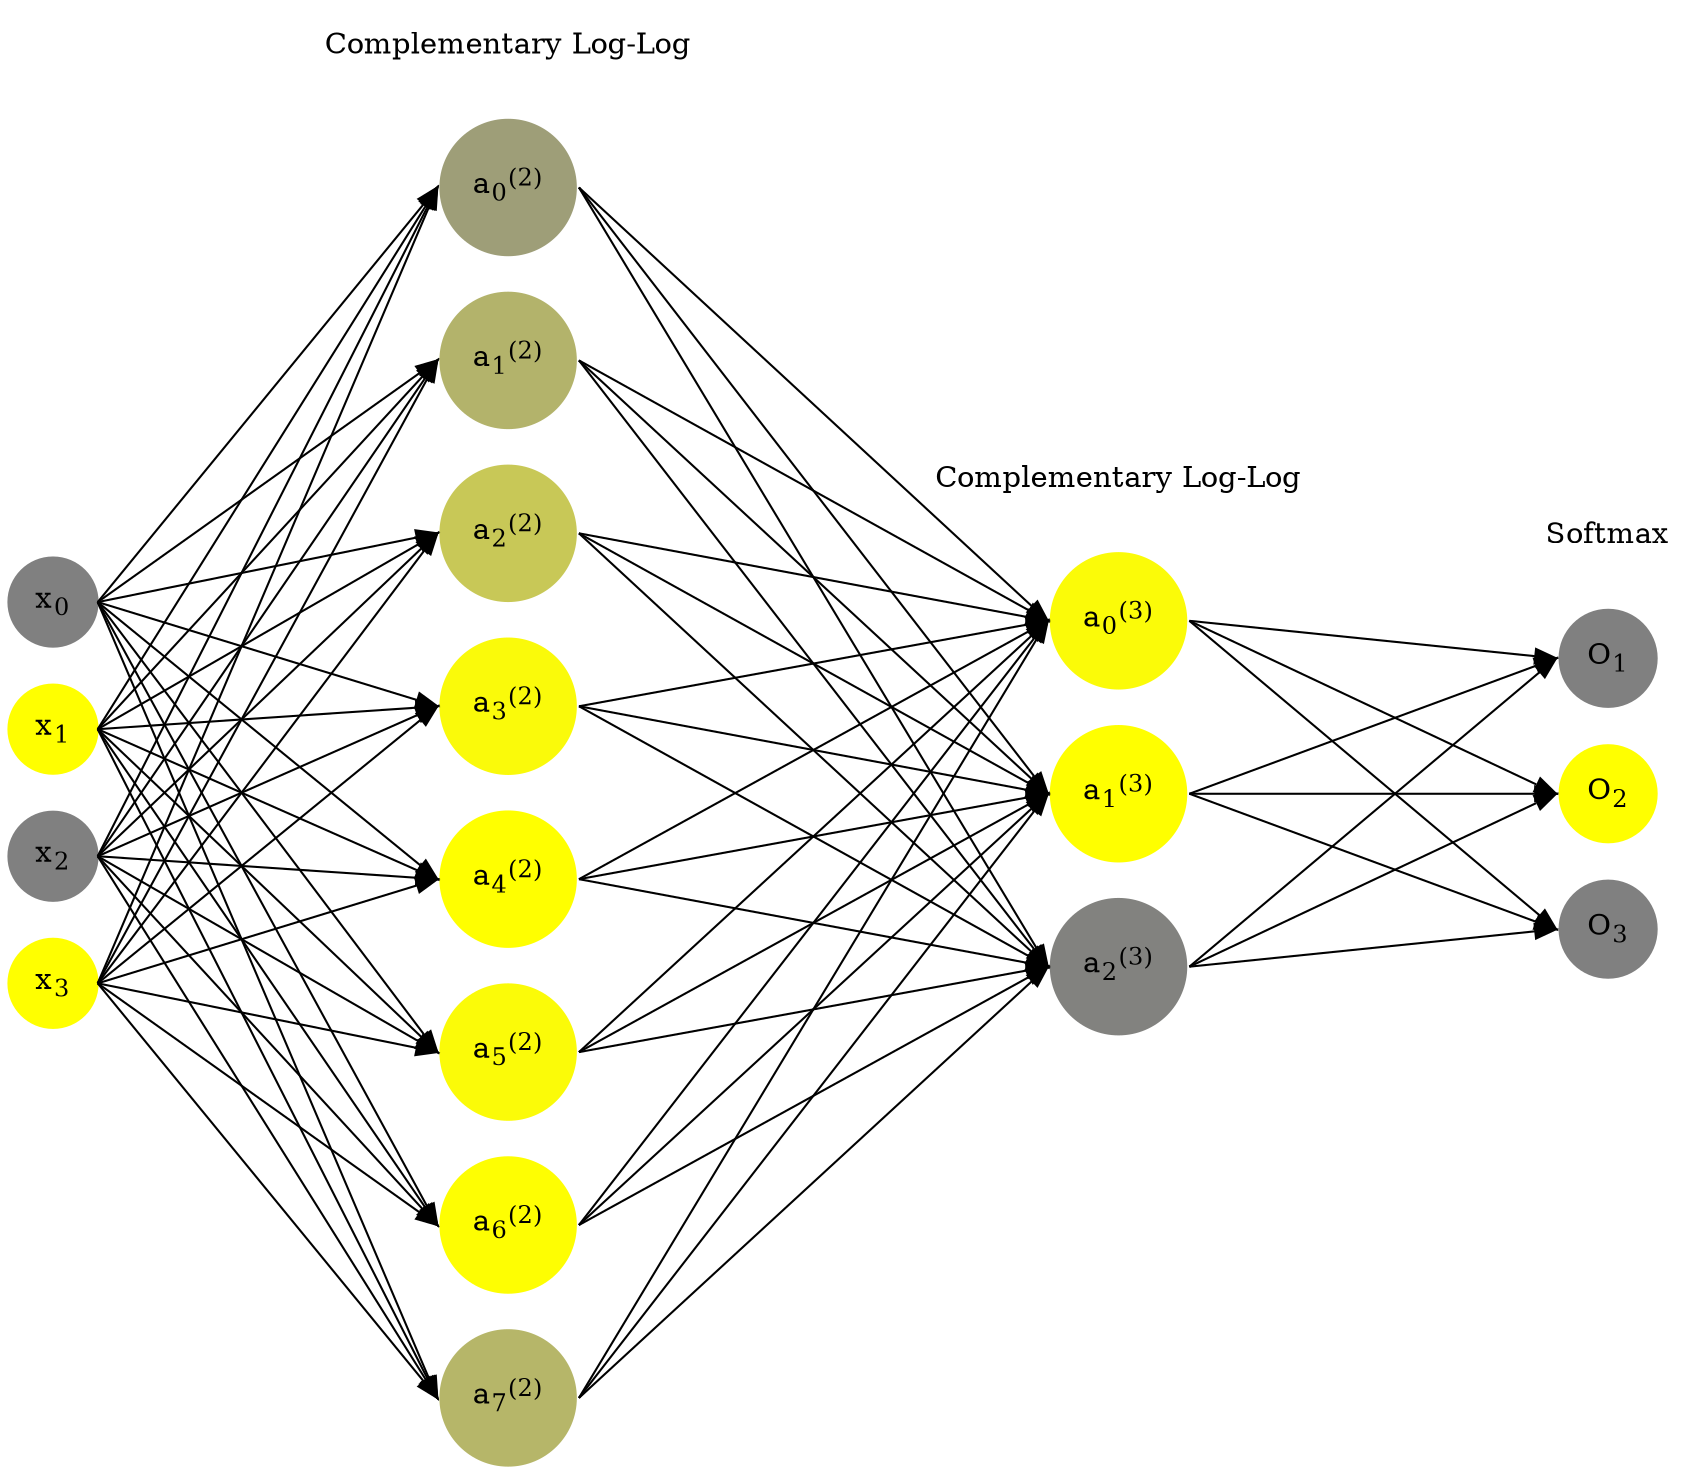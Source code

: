 digraph G {
	rankdir = LR;
	splines=false;
	edge[style=invis];
	ranksep= 1.4;
	{
	node [shape=circle, color="0.1667, 0.0, 0.5", style=filled, fillcolor="0.1667, 0.0, 0.5"];
	x0 [label=<x<sub>0</sub>>];
	}
	{
	node [shape=circle, color="0.1667, 1.0, 1.0", style=filled, fillcolor="0.1667, 1.0, 1.0"];
	x1 [label=<x<sub>1</sub>>];
	}
	{
	node [shape=circle, color="0.1667, 0.0, 0.5", style=filled, fillcolor="0.1667, 0.0, 0.5"];
	x2 [label=<x<sub>2</sub>>];
	}
	{
	node [shape=circle, color="0.1667, 1.0, 1.0", style=filled, fillcolor="0.1667, 1.0, 1.0"];
	x3 [label=<x<sub>3</sub>>];
	}
	{
	node [shape=circle, color="0.1667, 0.238721, 0.619360", style=filled, fillcolor="0.1667, 0.238721, 0.619360"];
	a02 [label=<a<sub>0</sub><sup>(2)</sup>>];
	}
	{
	node [shape=circle, color="0.1667, 0.401945, 0.700973", style=filled, fillcolor="0.1667, 0.401945, 0.700973"];
	a12 [label=<a<sub>1</sub><sup>(2)</sup>>];
	}
	{
	node [shape=circle, color="0.1667, 0.563581, 0.781791", style=filled, fillcolor="0.1667, 0.563581, 0.781791"];
	a22 [label=<a<sub>2</sub><sup>(2)</sup>>];
	}
	{
	node [shape=circle, color="0.1667, 0.959904, 0.979952", style=filled, fillcolor="0.1667, 0.959904, 0.979952"];
	a32 [label=<a<sub>3</sub><sup>(2)</sup>>];
	}
	{
	node [shape=circle, color="0.1667, 1.000000, 1.000000", style=filled, fillcolor="0.1667, 1.000000, 1.000000"];
	a42 [label=<a<sub>4</sub><sup>(2)</sup>>];
	}
	{
	node [shape=circle, color="0.1667, 0.966752, 0.983376", style=filled, fillcolor="0.1667, 0.966752, 0.983376"];
	a52 [label=<a<sub>5</sub><sup>(2)</sup>>];
	}
	{
	node [shape=circle, color="0.1667, 0.989625, 0.994812", style=filled, fillcolor="0.1667, 0.989625, 0.994812"];
	a62 [label=<a<sub>6</sub><sup>(2)</sup>>];
	}
	{
	node [shape=circle, color="0.1667, 0.423688, 0.711844", style=filled, fillcolor="0.1667, 0.423688, 0.711844"];
	a72 [label=<a<sub>7</sub><sup>(2)</sup>>];
	}
	{
	node [shape=circle, color="0.1667, 0.966771, 0.983386", style=filled, fillcolor="0.1667, 0.966771, 0.983386"];
	a03 [label=<a<sub>0</sub><sup>(3)</sup>>];
	}
	{
	node [shape=circle, color="0.1667, 0.999146, 0.999573", style=filled, fillcolor="0.1667, 0.999146, 0.999573"];
	a13 [label=<a<sub>1</sub><sup>(3)</sup>>];
	}
	{
	node [shape=circle, color="0.1667, 0.019524, 0.509762", style=filled, fillcolor="0.1667, 0.019524, 0.509762"];
	a23 [label=<a<sub>2</sub><sup>(3)</sup>>];
	}
	{
	node [shape=circle, color="0.1667, 0.0, 0.5", style=filled, fillcolor="0.1667, 0.0, 0.5"];
	O1 [label=<O<sub>1</sub>>];
	}
	{
	node [shape=circle, color="0.1667, 1.0, 1.0", style=filled, fillcolor="0.1667, 1.0, 1.0"];
	O2 [label=<O<sub>2</sub>>];
	}
	{
	node [shape=circle, color="0.1667, 0.0, 0.5", style=filled, fillcolor="0.1667, 0.0, 0.5"];
	O3 [label=<O<sub>3</sub>>];
	}
	{
	rank=same;
	x0->x1->x2->x3;
	}
	{
	rank=same;
	a02->a12->a22->a32->a42->a52->a62->a72;
	}
	{
	rank=same;
	a03->a13->a23;
	}
	{
	rank=same;
	O1->O2->O3;
	}
	l1 [shape=plaintext,label="Complementary Log-Log"];
	l1->a02;
	{rank=same; l1;a02};
	l2 [shape=plaintext,label="Complementary Log-Log"];
	l2->a03;
	{rank=same; l2;a03};
	l3 [shape=plaintext,label="Softmax"];
	l3->O1;
	{rank=same; l3;O1};
edge[style=solid, tailport=e, headport=w];
	{x0;x1;x2;x3} -> {a02;a12;a22;a32;a42;a52;a62;a72};
	{a02;a12;a22;a32;a42;a52;a62;a72} -> {a03;a13;a23};
	{a03;a13;a23} -> {O1,O2,O3};
}
